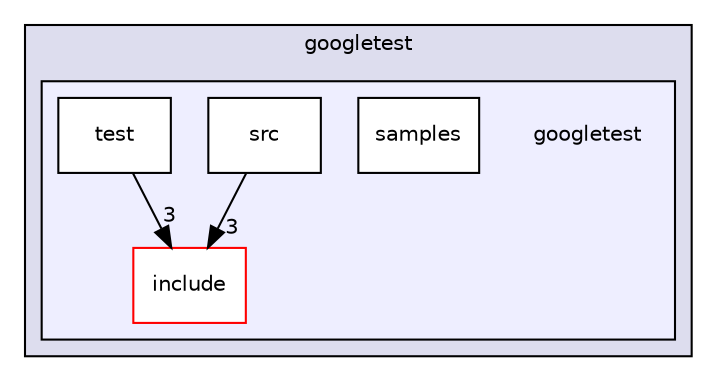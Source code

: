 digraph "googletest/googletest" {
  compound=true
  node [ fontsize="10", fontname="Helvetica"];
  edge [ labelfontsize="10", labelfontname="Helvetica"];
  subgraph clusterdir_2879053b84896c12ffc7981c1bfbc532 {
    graph [ bgcolor="#ddddee", pencolor="black", label="googletest" fontname="Helvetica", fontsize="10", URL="dir_2879053b84896c12ffc7981c1bfbc532.html"]
  subgraph clusterdir_7b86808525f21adae85b84901a4f8edc {
    graph [ bgcolor="#eeeeff", pencolor="black", label="" URL="dir_7b86808525f21adae85b84901a4f8edc.html"];
    dir_7b86808525f21adae85b84901a4f8edc [shape=plaintext label="googletest"];
    dir_2f730f5434597c08ceb8912275aa9760 [shape=box label="include" color="red" fillcolor="white" style="filled" URL="dir_2f730f5434597c08ceb8912275aa9760.html"];
    dir_ec8cfc4c1b62390607f43999ff93fb81 [shape=box label="samples" color="black" fillcolor="white" style="filled" URL="dir_ec8cfc4c1b62390607f43999ff93fb81.html"];
    dir_ff028c2de6bb35ff9cb892421277f296 [shape=box label="src" color="black" fillcolor="white" style="filled" URL="dir_ff028c2de6bb35ff9cb892421277f296.html"];
    dir_15145d0cfa67b376f8d3f842a97e7fb1 [shape=box label="test" color="black" fillcolor="white" style="filled" URL="dir_15145d0cfa67b376f8d3f842a97e7fb1.html"];
  }
  }
  dir_15145d0cfa67b376f8d3f842a97e7fb1->dir_2f730f5434597c08ceb8912275aa9760 [headlabel="3", labeldistance=1.5 headhref="dir_000020_000014.html"];
  dir_ff028c2de6bb35ff9cb892421277f296->dir_2f730f5434597c08ceb8912275aa9760 [headlabel="3", labeldistance=1.5 headhref="dir_000019_000014.html"];
}
